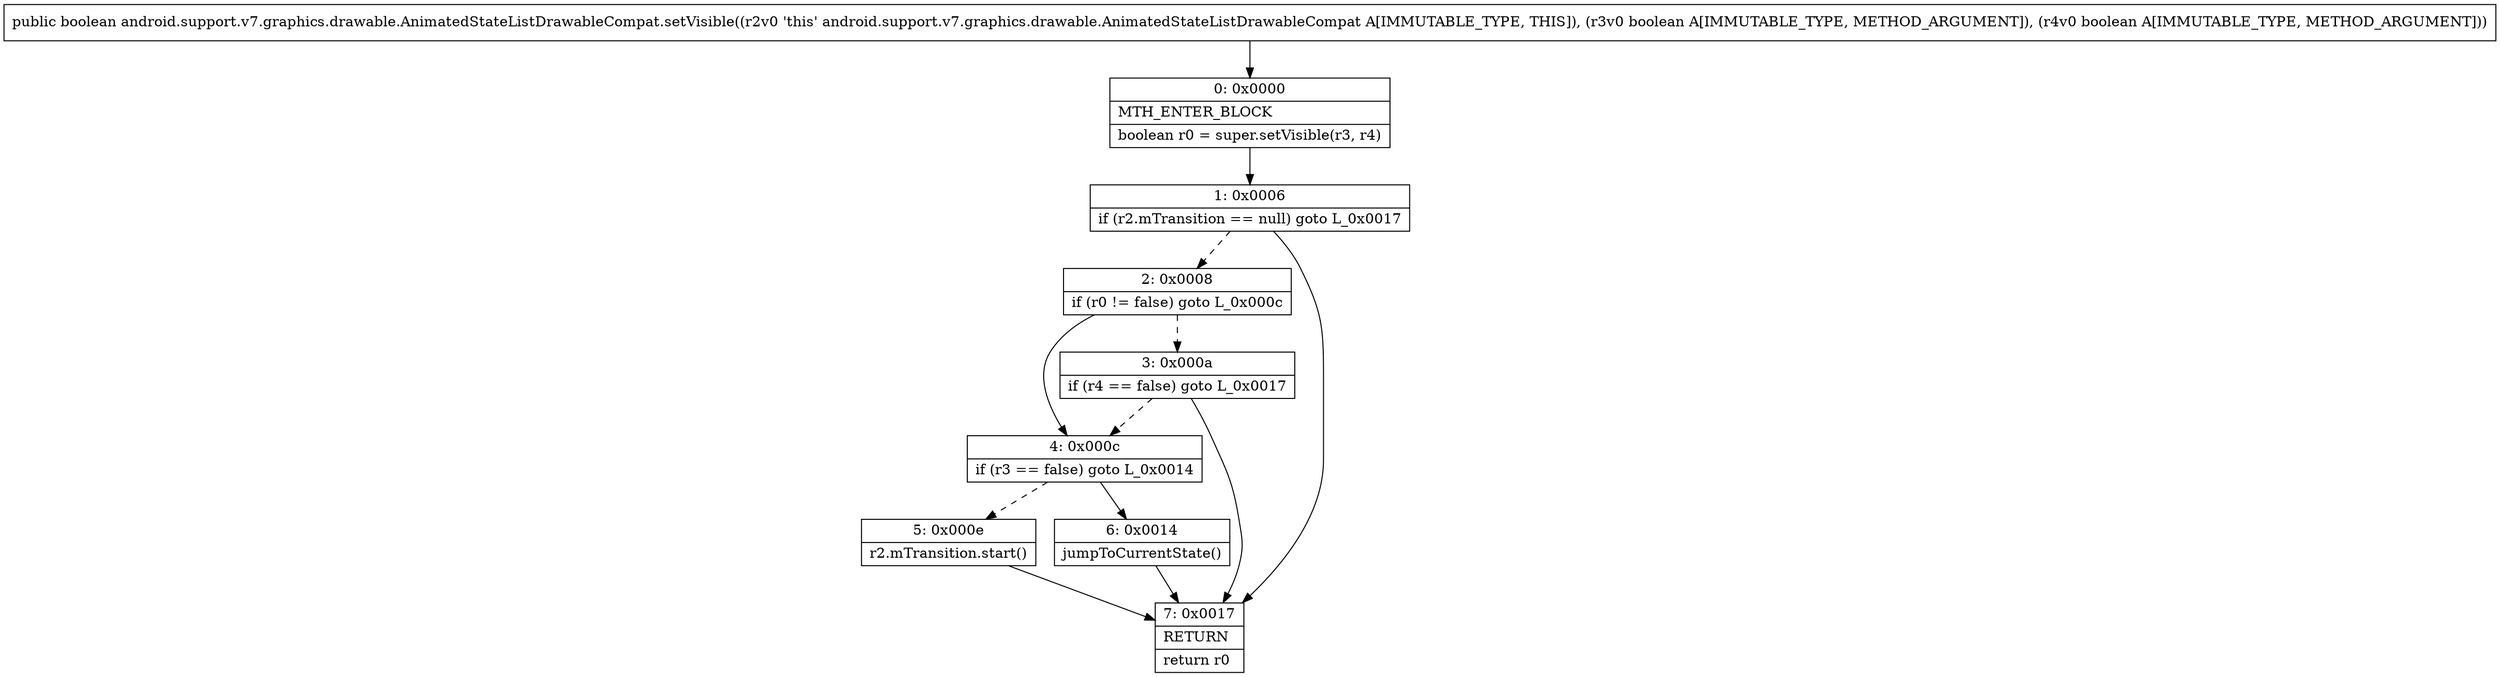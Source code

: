 digraph "CFG forandroid.support.v7.graphics.drawable.AnimatedStateListDrawableCompat.setVisible(ZZ)Z" {
Node_0 [shape=record,label="{0\:\ 0x0000|MTH_ENTER_BLOCK\l|boolean r0 = super.setVisible(r3, r4)\l}"];
Node_1 [shape=record,label="{1\:\ 0x0006|if (r2.mTransition == null) goto L_0x0017\l}"];
Node_2 [shape=record,label="{2\:\ 0x0008|if (r0 != false) goto L_0x000c\l}"];
Node_3 [shape=record,label="{3\:\ 0x000a|if (r4 == false) goto L_0x0017\l}"];
Node_4 [shape=record,label="{4\:\ 0x000c|if (r3 == false) goto L_0x0014\l}"];
Node_5 [shape=record,label="{5\:\ 0x000e|r2.mTransition.start()\l}"];
Node_6 [shape=record,label="{6\:\ 0x0014|jumpToCurrentState()\l}"];
Node_7 [shape=record,label="{7\:\ 0x0017|RETURN\l|return r0\l}"];
MethodNode[shape=record,label="{public boolean android.support.v7.graphics.drawable.AnimatedStateListDrawableCompat.setVisible((r2v0 'this' android.support.v7.graphics.drawable.AnimatedStateListDrawableCompat A[IMMUTABLE_TYPE, THIS]), (r3v0 boolean A[IMMUTABLE_TYPE, METHOD_ARGUMENT]), (r4v0 boolean A[IMMUTABLE_TYPE, METHOD_ARGUMENT])) }"];
MethodNode -> Node_0;
Node_0 -> Node_1;
Node_1 -> Node_2[style=dashed];
Node_1 -> Node_7;
Node_2 -> Node_3[style=dashed];
Node_2 -> Node_4;
Node_3 -> Node_4[style=dashed];
Node_3 -> Node_7;
Node_4 -> Node_5[style=dashed];
Node_4 -> Node_6;
Node_5 -> Node_7;
Node_6 -> Node_7;
}

